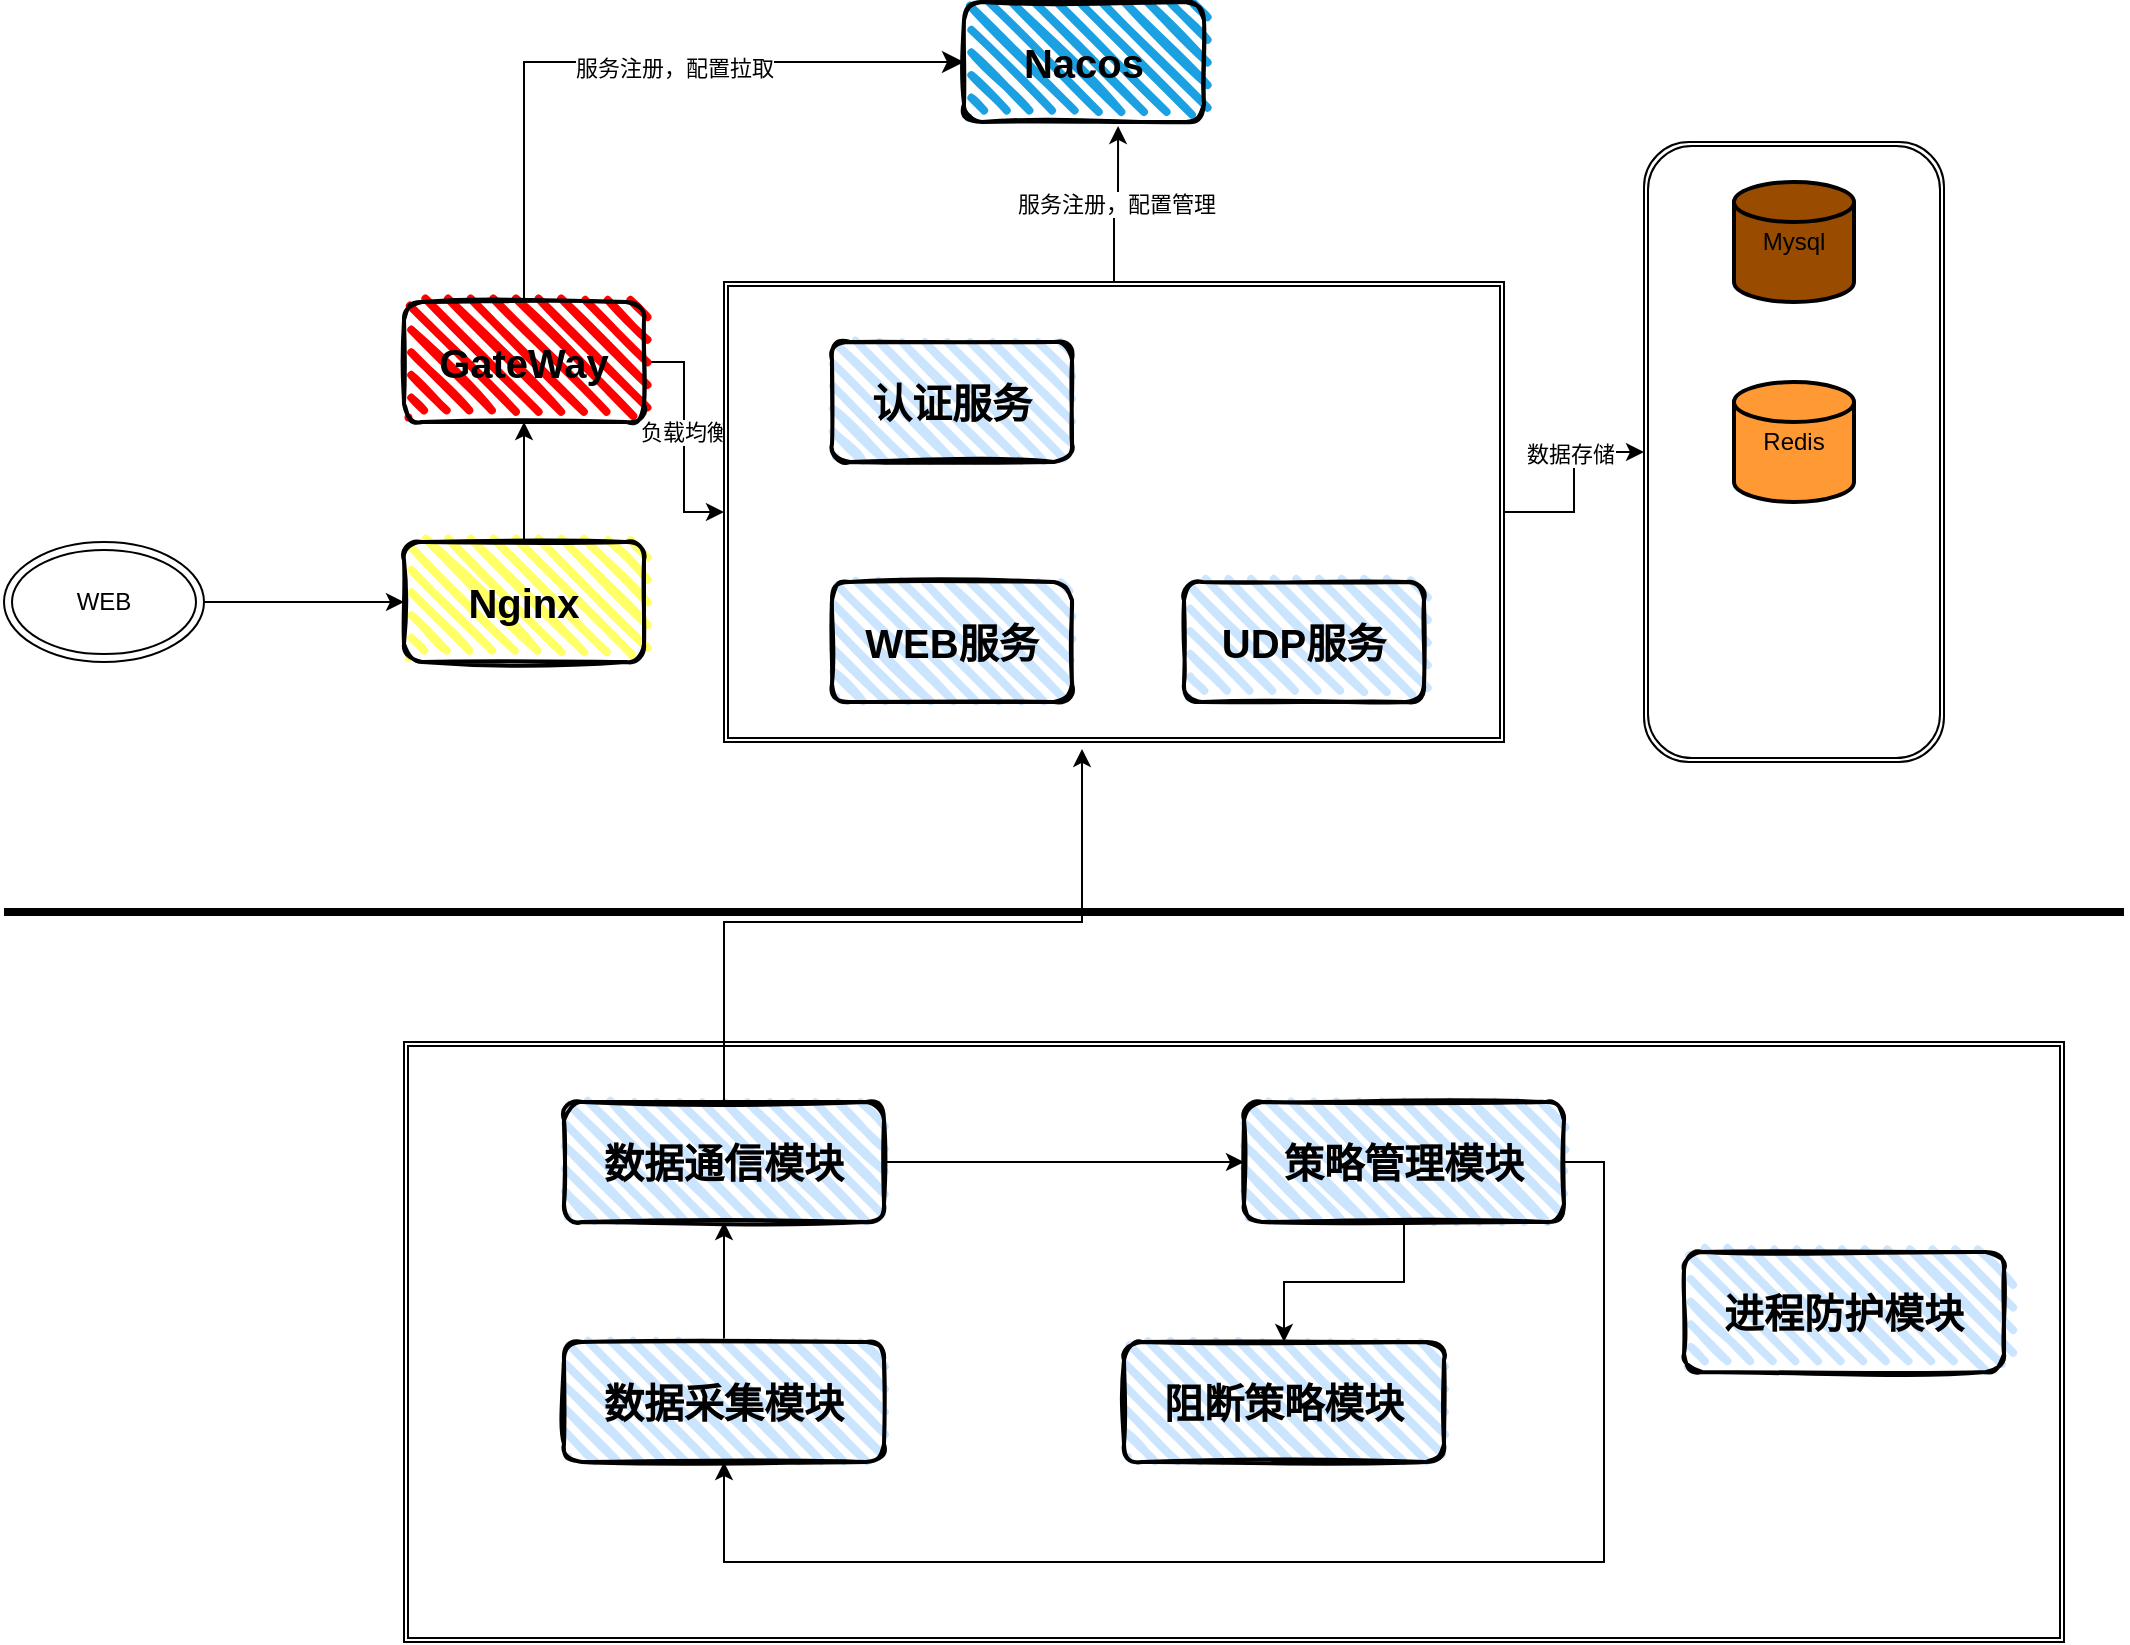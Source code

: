 <mxfile version="22.1.5" type="github" pages="2">
  <diagram name="servermanager" id="1PYGeIxA74oQ378EOJbM">
    <mxGraphModel dx="2864" dy="2242" grid="1" gridSize="10" guides="1" tooltips="1" connect="1" arrows="1" fold="1" page="1" pageScale="1" pageWidth="827" pageHeight="1169" math="0" shadow="0">
      <root>
        <mxCell id="0" />
        <mxCell id="1" parent="0" />
        <mxCell id="CSJZNhdlkeYWHEngXMV1-1" value="" style="line;strokeWidth=4;html=1;perimeter=backbonePerimeter;points=[];outlineConnect=0;" parent="1" vertex="1">
          <mxGeometry y="380" width="1060" height="10" as="geometry" />
        </mxCell>
        <mxCell id="CSJZNhdlkeYWHEngXMV1-3" value="&lt;font style=&quot;font-size: 20px;&quot;&gt;&lt;b&gt;Nacos&lt;/b&gt;&lt;/font&gt;" style="rounded=1;whiteSpace=wrap;html=1;strokeWidth=2;fillWeight=4;hachureGap=8;hachureAngle=45;fillColor=#1ba1e2;sketch=1;" parent="1" vertex="1">
          <mxGeometry x="480" y="-70" width="120" height="60" as="geometry" />
        </mxCell>
        <mxCell id="CSJZNhdlkeYWHEngXMV1-19" style="edgeStyle=orthogonalEdgeStyle;rounded=0;orthogonalLoop=1;jettySize=auto;html=1;exitX=1;exitY=0.5;exitDx=0;exitDy=0;" parent="1" source="CSJZNhdlkeYWHEngXMV1-4" target="CSJZNhdlkeYWHEngXMV1-12" edge="1">
          <mxGeometry relative="1" as="geometry" />
        </mxCell>
        <mxCell id="CSJZNhdlkeYWHEngXMV1-20" value="负载均衡" style="edgeLabel;html=1;align=center;verticalAlign=middle;resizable=0;points=[];" parent="CSJZNhdlkeYWHEngXMV1-19" vertex="1" connectable="0">
          <mxGeometry x="-0.043" relative="1" as="geometry">
            <mxPoint as="offset" />
          </mxGeometry>
        </mxCell>
        <mxCell id="CSJZNhdlkeYWHEngXMV1-4" value="&lt;font style=&quot;font-size: 20px;&quot;&gt;&lt;b&gt;GateWay&lt;/b&gt;&lt;/font&gt;" style="rounded=1;whiteSpace=wrap;html=1;strokeWidth=2;fillWeight=4;hachureGap=8;hachureAngle=45;fillColor=#FF0000;sketch=1;" parent="1" vertex="1">
          <mxGeometry x="200" y="80" width="120" height="60" as="geometry" />
        </mxCell>
        <mxCell id="CSJZNhdlkeYWHEngXMV1-8" style="edgeStyle=orthogonalEdgeStyle;rounded=0;orthogonalLoop=1;jettySize=auto;html=1;exitX=0.5;exitY=0;exitDx=0;exitDy=0;entryX=0.5;entryY=1;entryDx=0;entryDy=0;" parent="1" source="CSJZNhdlkeYWHEngXMV1-5" target="CSJZNhdlkeYWHEngXMV1-4" edge="1">
          <mxGeometry relative="1" as="geometry" />
        </mxCell>
        <mxCell id="CSJZNhdlkeYWHEngXMV1-5" value="&lt;font style=&quot;font-size: 20px;&quot;&gt;&lt;b&gt;Nginx&lt;/b&gt;&lt;/font&gt;" style="rounded=1;whiteSpace=wrap;html=1;strokeWidth=2;fillWeight=4;hachureGap=8;hachureAngle=45;fillColor=#FFFF66;sketch=1;" parent="1" vertex="1">
          <mxGeometry x="200" y="200" width="120" height="60" as="geometry" />
        </mxCell>
        <mxCell id="CSJZNhdlkeYWHEngXMV1-10" style="edgeStyle=orthogonalEdgeStyle;rounded=0;orthogonalLoop=1;jettySize=auto;html=1;entryX=0;entryY=0.5;entryDx=0;entryDy=0;" parent="1" source="CSJZNhdlkeYWHEngXMV1-9" target="CSJZNhdlkeYWHEngXMV1-5" edge="1">
          <mxGeometry relative="1" as="geometry" />
        </mxCell>
        <mxCell id="CSJZNhdlkeYWHEngXMV1-9" value="WEB" style="ellipse;shape=doubleEllipse;whiteSpace=wrap;html=1;" parent="1" vertex="1">
          <mxGeometry y="200" width="100" height="60" as="geometry" />
        </mxCell>
        <mxCell id="CSJZNhdlkeYWHEngXMV1-11" value="" style="edgeStyle=segmentEdgeStyle;endArrow=classic;html=1;curved=0;rounded=0;endSize=8;startSize=8;entryX=0;entryY=0.5;entryDx=0;entryDy=0;exitX=0.5;exitY=0;exitDx=0;exitDy=0;" parent="1" source="CSJZNhdlkeYWHEngXMV1-4" target="CSJZNhdlkeYWHEngXMV1-3" edge="1">
          <mxGeometry width="50" height="50" relative="1" as="geometry">
            <mxPoint x="390" y="170" as="sourcePoint" />
            <mxPoint x="440" y="120" as="targetPoint" />
            <Array as="points">
              <mxPoint x="260" y="-40" />
            </Array>
          </mxGeometry>
        </mxCell>
        <mxCell id="CSJZNhdlkeYWHEngXMV1-18" value="服务注册，配置拉取" style="edgeLabel;html=1;align=center;verticalAlign=middle;resizable=0;points=[];" parent="CSJZNhdlkeYWHEngXMV1-11" vertex="1" connectable="0">
          <mxGeometry x="0.147" y="-3" relative="1" as="geometry">
            <mxPoint as="offset" />
          </mxGeometry>
        </mxCell>
        <mxCell id="CSJZNhdlkeYWHEngXMV1-26" style="edgeStyle=orthogonalEdgeStyle;rounded=0;orthogonalLoop=1;jettySize=auto;html=1;exitX=1;exitY=0.5;exitDx=0;exitDy=0;entryX=0;entryY=0.5;entryDx=0;entryDy=0;" parent="1" source="CSJZNhdlkeYWHEngXMV1-12" target="CSJZNhdlkeYWHEngXMV1-22" edge="1">
          <mxGeometry relative="1" as="geometry" />
        </mxCell>
        <mxCell id="CSJZNhdlkeYWHEngXMV1-27" value="数据存储" style="edgeLabel;html=1;align=center;verticalAlign=middle;resizable=0;points=[];" parent="CSJZNhdlkeYWHEngXMV1-26" vertex="1" connectable="0">
          <mxGeometry x="0.28" y="2" relative="1" as="geometry">
            <mxPoint as="offset" />
          </mxGeometry>
        </mxCell>
        <mxCell id="CSJZNhdlkeYWHEngXMV1-12" value="" style="shape=ext;double=1;rounded=0;whiteSpace=wrap;html=1;" parent="1" vertex="1">
          <mxGeometry x="360" y="70" width="390" height="230" as="geometry" />
        </mxCell>
        <mxCell id="CSJZNhdlkeYWHEngXMV1-13" value="&lt;font style=&quot;font-size: 20px;&quot;&gt;&lt;b&gt;认证服务&lt;/b&gt;&lt;/font&gt;" style="rounded=1;whiteSpace=wrap;html=1;strokeWidth=2;fillWeight=4;hachureGap=8;hachureAngle=45;fillColor=#CCE5FF;sketch=1;" parent="1" vertex="1">
          <mxGeometry x="414" y="100" width="120" height="60" as="geometry" />
        </mxCell>
        <mxCell id="CSJZNhdlkeYWHEngXMV1-14" value="&lt;font style=&quot;font-size: 20px;&quot;&gt;&lt;b&gt;WEB服务&lt;/b&gt;&lt;/font&gt;" style="rounded=1;whiteSpace=wrap;html=1;strokeWidth=2;fillWeight=4;hachureGap=8;hachureAngle=45;fillColor=#CCE5FF;sketch=1;" parent="1" vertex="1">
          <mxGeometry x="414" y="220" width="120" height="60" as="geometry" />
        </mxCell>
        <mxCell id="CSJZNhdlkeYWHEngXMV1-16" style="edgeStyle=orthogonalEdgeStyle;rounded=0;orthogonalLoop=1;jettySize=auto;html=1;exitX=0.5;exitY=0;exitDx=0;exitDy=0;entryX=0.642;entryY=1.033;entryDx=0;entryDy=0;entryPerimeter=0;" parent="1" source="CSJZNhdlkeYWHEngXMV1-12" target="CSJZNhdlkeYWHEngXMV1-3" edge="1">
          <mxGeometry relative="1" as="geometry" />
        </mxCell>
        <mxCell id="CSJZNhdlkeYWHEngXMV1-17" value="服务注册，配置管理" style="edgeLabel;html=1;align=center;verticalAlign=middle;resizable=0;points=[];" parent="CSJZNhdlkeYWHEngXMV1-16" vertex="1" connectable="0">
          <mxGeometry x="0.023" y="-1" relative="1" as="geometry">
            <mxPoint as="offset" />
          </mxGeometry>
        </mxCell>
        <mxCell id="CSJZNhdlkeYWHEngXMV1-21" value="&lt;font style=&quot;font-size: 20px;&quot;&gt;&lt;b&gt;UDP服务&lt;/b&gt;&lt;/font&gt;" style="rounded=1;whiteSpace=wrap;html=1;strokeWidth=2;fillWeight=4;hachureGap=8;hachureAngle=45;fillColor=#CCE5FF;sketch=1;" parent="1" vertex="1">
          <mxGeometry x="590" y="220" width="120" height="60" as="geometry" />
        </mxCell>
        <mxCell id="CSJZNhdlkeYWHEngXMV1-22" value="" style="shape=ext;double=1;rounded=1;whiteSpace=wrap;html=1;" parent="1" vertex="1">
          <mxGeometry x="820" width="150" height="310" as="geometry" />
        </mxCell>
        <mxCell id="CSJZNhdlkeYWHEngXMV1-23" value="Mysql" style="strokeWidth=2;html=1;shape=mxgraph.flowchart.database;whiteSpace=wrap;fillColor=#994C00;" parent="1" vertex="1">
          <mxGeometry x="865" y="20" width="60" height="60" as="geometry" />
        </mxCell>
        <mxCell id="CSJZNhdlkeYWHEngXMV1-24" value="Redis" style="strokeWidth=2;html=1;shape=mxgraph.flowchart.database;whiteSpace=wrap;fillColor=#FF9933;" parent="1" vertex="1">
          <mxGeometry x="865" y="120" width="60" height="60" as="geometry" />
        </mxCell>
        <mxCell id="CSJZNhdlkeYWHEngXMV1-29" value="" style="shape=ext;double=1;rounded=0;whiteSpace=wrap;html=1;" parent="1" vertex="1">
          <mxGeometry x="200" y="450" width="830" height="300" as="geometry" />
        </mxCell>
        <mxCell id="CSJZNhdlkeYWHEngXMV1-36" style="edgeStyle=orthogonalEdgeStyle;rounded=0;orthogonalLoop=1;jettySize=auto;html=1;exitX=1;exitY=0.5;exitDx=0;exitDy=0;" parent="1" source="CSJZNhdlkeYWHEngXMV1-31" target="CSJZNhdlkeYWHEngXMV1-34" edge="1">
          <mxGeometry relative="1" as="geometry" />
        </mxCell>
        <mxCell id="CSJZNhdlkeYWHEngXMV1-31" value="&lt;font style=&quot;font-size: 20px;&quot;&gt;&lt;b&gt;数据通信模块&lt;/b&gt;&lt;/font&gt;" style="rounded=1;whiteSpace=wrap;html=1;strokeWidth=2;fillWeight=4;hachureGap=8;hachureAngle=45;fillColor=#CCE5FF;sketch=1;" parent="1" vertex="1">
          <mxGeometry x="280" y="480" width="160" height="60" as="geometry" />
        </mxCell>
        <mxCell id="CSJZNhdlkeYWHEngXMV1-43" style="edgeStyle=orthogonalEdgeStyle;rounded=0;orthogonalLoop=1;jettySize=auto;html=1;entryX=0.5;entryY=1;entryDx=0;entryDy=0;" parent="1" source="CSJZNhdlkeYWHEngXMV1-32" target="CSJZNhdlkeYWHEngXMV1-31" edge="1">
          <mxGeometry relative="1" as="geometry" />
        </mxCell>
        <mxCell id="CSJZNhdlkeYWHEngXMV1-32" value="&lt;font style=&quot;font-size: 20px;&quot;&gt;&lt;b&gt;数据采集模块&lt;/b&gt;&lt;/font&gt;" style="rounded=1;whiteSpace=wrap;html=1;strokeWidth=2;fillWeight=4;hachureGap=8;hachureAngle=45;fillColor=#CCE5FF;sketch=1;" parent="1" vertex="1">
          <mxGeometry x="280" y="600" width="160" height="60" as="geometry" />
        </mxCell>
        <mxCell id="CSJZNhdlkeYWHEngXMV1-33" value="&lt;font style=&quot;font-size: 20px;&quot;&gt;&lt;b&gt;阻断策略模块&lt;/b&gt;&lt;/font&gt;" style="rounded=1;whiteSpace=wrap;html=1;strokeWidth=2;fillWeight=4;hachureGap=8;hachureAngle=45;fillColor=#CCE5FF;sketch=1;" parent="1" vertex="1">
          <mxGeometry x="560" y="600" width="160" height="60" as="geometry" />
        </mxCell>
        <mxCell id="CSJZNhdlkeYWHEngXMV1-40" style="edgeStyle=orthogonalEdgeStyle;rounded=0;orthogonalLoop=1;jettySize=auto;html=1;" parent="1" source="CSJZNhdlkeYWHEngXMV1-34" target="CSJZNhdlkeYWHEngXMV1-32" edge="1">
          <mxGeometry relative="1" as="geometry">
            <Array as="points">
              <mxPoint x="800" y="510" />
              <mxPoint x="800" y="710" />
              <mxPoint x="360" y="710" />
            </Array>
          </mxGeometry>
        </mxCell>
        <mxCell id="CSJZNhdlkeYWHEngXMV1-41" style="edgeStyle=orthogonalEdgeStyle;rounded=0;orthogonalLoop=1;jettySize=auto;html=1;" parent="1" source="CSJZNhdlkeYWHEngXMV1-34" target="CSJZNhdlkeYWHEngXMV1-33" edge="1">
          <mxGeometry relative="1" as="geometry" />
        </mxCell>
        <mxCell id="CSJZNhdlkeYWHEngXMV1-34" value="&lt;font style=&quot;font-size: 20px;&quot;&gt;&lt;b&gt;策略管理模块&lt;/b&gt;&lt;/font&gt;" style="rounded=1;whiteSpace=wrap;html=1;strokeWidth=2;fillWeight=4;hachureGap=8;hachureAngle=45;fillColor=#CCE5FF;sketch=1;" parent="1" vertex="1">
          <mxGeometry x="620" y="480" width="160" height="60" as="geometry" />
        </mxCell>
        <mxCell id="CSJZNhdlkeYWHEngXMV1-35" style="edgeStyle=orthogonalEdgeStyle;rounded=0;orthogonalLoop=1;jettySize=auto;html=1;entryX=0.459;entryY=1.015;entryDx=0;entryDy=0;entryPerimeter=0;" parent="1" source="CSJZNhdlkeYWHEngXMV1-31" target="CSJZNhdlkeYWHEngXMV1-12" edge="1">
          <mxGeometry relative="1" as="geometry" />
        </mxCell>
        <mxCell id="CSJZNhdlkeYWHEngXMV1-38" value="&lt;font style=&quot;font-size: 20px;&quot;&gt;&lt;b&gt;进程防护模块&lt;/b&gt;&lt;/font&gt;" style="rounded=1;whiteSpace=wrap;html=1;strokeWidth=2;fillWeight=4;hachureGap=8;hachureAngle=45;fillColor=#CCE5FF;sketch=1;" parent="1" vertex="1">
          <mxGeometry x="840" y="555" width="160" height="60" as="geometry" />
        </mxCell>
      </root>
    </mxGraphModel>
  </diagram>
  <diagram id="IbFVT262c5bF1gaME0Jv" name="sales-ai-platform">
    <mxGraphModel dx="2037" dy="2242" grid="1" gridSize="10" guides="1" tooltips="1" connect="1" arrows="1" fold="1" page="1" pageScale="1" pageWidth="827" pageHeight="1169" math="0" shadow="0">
      <root>
        <mxCell id="0" />
        <mxCell id="1" parent="0" />
        <mxCell id="2zUQig4dvbc7xnsySpAz-34" style="edgeStyle=orthogonalEdgeStyle;rounded=0;orthogonalLoop=1;jettySize=auto;html=1;entryX=0.5;entryY=1;entryDx=0;entryDy=0;fontFamily=Helvetica;fontSize=12;fontColor=default;shape=flexArrow;" edge="1" parent="1" source="2zUQig4dvbc7xnsySpAz-13" target="2zUQig4dvbc7xnsySpAz-30">
          <mxGeometry relative="1" as="geometry" />
        </mxCell>
        <mxCell id="2zUQig4dvbc7xnsySpAz-38" style="rounded=0;orthogonalLoop=1;jettySize=auto;html=1;exitX=0.5;exitY=1;exitDx=0;exitDy=0;entryX=1;entryY=0.5;entryDx=0;entryDy=0;fontFamily=Helvetica;fontSize=12;fontColor=default;" edge="1" parent="1" source="2zUQig4dvbc7xnsySpAz-13" target="2zUQig4dvbc7xnsySpAz-35">
          <mxGeometry relative="1" as="geometry" />
        </mxCell>
        <mxCell id="2zUQig4dvbc7xnsySpAz-39" value="log" style="edgeLabel;html=1;align=center;verticalAlign=middle;resizable=0;points=[];fontSize=12;fontFamily=Helvetica;fontColor=default;" vertex="1" connectable="0" parent="2zUQig4dvbc7xnsySpAz-38">
          <mxGeometry x="0.059" y="5" relative="1" as="geometry">
            <mxPoint as="offset" />
          </mxGeometry>
        </mxCell>
        <mxCell id="2zUQig4dvbc7xnsySpAz-49" style="edgeStyle=orthogonalEdgeStyle;rounded=0;orthogonalLoop=1;jettySize=auto;html=1;exitX=1;exitY=0.5;exitDx=0;exitDy=0;fontFamily=Helvetica;fontSize=12;fontColor=default;" edge="1" parent="1" source="2zUQig4dvbc7xnsySpAz-13" target="2zUQig4dvbc7xnsySpAz-48">
          <mxGeometry relative="1" as="geometry">
            <Array as="points">
              <mxPoint x="1010" y="400" />
            </Array>
          </mxGeometry>
        </mxCell>
        <mxCell id="2zUQig4dvbc7xnsySpAz-58" style="edgeStyle=orthogonalEdgeStyle;rounded=0;orthogonalLoop=1;jettySize=auto;html=1;exitX=1;exitY=0.25;exitDx=0;exitDy=0;entryX=0;entryY=0.5;entryDx=0;entryDy=0;fontFamily=Helvetica;fontSize=12;fontColor=default;" edge="1" parent="1" source="2zUQig4dvbc7xnsySpAz-13" target="2zUQig4dvbc7xnsySpAz-51">
          <mxGeometry relative="1" as="geometry">
            <Array as="points">
              <mxPoint x="1010" y="220" />
            </Array>
          </mxGeometry>
        </mxCell>
        <mxCell id="2zUQig4dvbc7xnsySpAz-13" value="" style="rounded=1;whiteSpace=wrap;html=1;strokeWidth=2;fillWeight=4;hachureGap=8;hachureAngle=45;fillColor=#1ba1e2;sketch=1;" vertex="1" parent="1">
          <mxGeometry x="570" y="140" width="440" height="300" as="geometry" />
        </mxCell>
        <mxCell id="2zUQig4dvbc7xnsySpAz-4" style="edgeStyle=orthogonalEdgeStyle;rounded=0;orthogonalLoop=1;jettySize=auto;html=1;exitX=1;exitY=0.5;exitDx=0;exitDy=0;entryX=0;entryY=0.5;entryDx=0;entryDy=0;" edge="1" parent="1" source="2zUQig4dvbc7xnsySpAz-2" target="2zUQig4dvbc7xnsySpAz-3">
          <mxGeometry relative="1" as="geometry" />
        </mxCell>
        <mxCell id="2zUQig4dvbc7xnsySpAz-2" value="web" style="ellipse;shape=doubleEllipse;whiteSpace=wrap;html=1;" vertex="1" parent="1">
          <mxGeometry x="21" y="259" width="100" height="60" as="geometry" />
        </mxCell>
        <mxCell id="2zUQig4dvbc7xnsySpAz-9" style="edgeStyle=orthogonalEdgeStyle;rounded=0;orthogonalLoop=1;jettySize=auto;html=1;entryX=0;entryY=0.5;entryDx=0;entryDy=0;" edge="1" parent="1" source="2zUQig4dvbc7xnsySpAz-3" target="2zUQig4dvbc7xnsySpAz-8">
          <mxGeometry relative="1" as="geometry" />
        </mxCell>
        <mxCell id="2zUQig4dvbc7xnsySpAz-3" value="web application firewall" style="rounded=1;whiteSpace=wrap;html=1;strokeWidth=2;fillWeight=4;hachureGap=8;hachureAngle=45;fillColor=#E6E6E6;sketch=1;" vertex="1" parent="1">
          <mxGeometry x="191" y="259" width="120" height="60" as="geometry" />
        </mxCell>
        <mxCell id="2zUQig4dvbc7xnsySpAz-6" style="edgeStyle=orthogonalEdgeStyle;rounded=0;orthogonalLoop=1;jettySize=auto;html=1;exitX=1;exitY=0.5;exitDx=0;exitDy=0;" edge="1" parent="1" source="2zUQig4dvbc7xnsySpAz-5" target="2zUQig4dvbc7xnsySpAz-3">
          <mxGeometry relative="1" as="geometry" />
        </mxCell>
        <mxCell id="2zUQig4dvbc7xnsySpAz-5" value="win client" style="ellipse;shape=doubleEllipse;whiteSpace=wrap;html=1;" vertex="1" parent="1">
          <mxGeometry x="21" y="349" width="100" height="60" as="geometry" />
        </mxCell>
        <mxCell id="2zUQig4dvbc7xnsySpAz-16" style="edgeStyle=orthogonalEdgeStyle;rounded=0;orthogonalLoop=1;jettySize=auto;html=1;exitX=1;exitY=0.5;exitDx=0;exitDy=0;entryX=0;entryY=0.5;entryDx=0;entryDy=0;fontFamily=Helvetica;fontSize=12;fontColor=default;" edge="1" parent="1" source="2zUQig4dvbc7xnsySpAz-8" target="2zUQig4dvbc7xnsySpAz-14">
          <mxGeometry relative="1" as="geometry" />
        </mxCell>
        <mxCell id="2zUQig4dvbc7xnsySpAz-36" style="edgeStyle=orthogonalEdgeStyle;rounded=0;orthogonalLoop=1;jettySize=auto;html=1;fontFamily=Helvetica;fontSize=12;fontColor=default;" edge="1" parent="1" source="2zUQig4dvbc7xnsySpAz-8" target="2zUQig4dvbc7xnsySpAz-35">
          <mxGeometry relative="1" as="geometry" />
        </mxCell>
        <mxCell id="2zUQig4dvbc7xnsySpAz-37" value="log" style="edgeLabel;html=1;align=center;verticalAlign=middle;resizable=0;points=[];fontSize=12;fontFamily=Helvetica;fontColor=default;" vertex="1" connectable="0" parent="2zUQig4dvbc7xnsySpAz-36">
          <mxGeometry x="-0.16" y="4" relative="1" as="geometry">
            <mxPoint as="offset" />
          </mxGeometry>
        </mxCell>
        <mxCell id="2zUQig4dvbc7xnsySpAz-61" style="edgeStyle=orthogonalEdgeStyle;rounded=0;orthogonalLoop=1;jettySize=auto;html=1;fontFamily=Helvetica;fontSize=12;fontColor=default;" edge="1" parent="1" source="2zUQig4dvbc7xnsySpAz-8" target="2zUQig4dvbc7xnsySpAz-10">
          <mxGeometry relative="1" as="geometry">
            <Array as="points">
              <mxPoint x="555" y="289" />
              <mxPoint x="555" y="200" />
            </Array>
          </mxGeometry>
        </mxCell>
        <mxCell id="2zUQig4dvbc7xnsySpAz-8" value="Nginx网关" style="shape=ext;double=1;rounded=1;whiteSpace=wrap;html=1;" vertex="1" parent="1">
          <mxGeometry x="391" y="259" width="120" height="60" as="geometry" />
        </mxCell>
        <mxCell id="2zUQig4dvbc7xnsySpAz-10" value="vue admin" style="shape=ext;double=1;rounded=1;whiteSpace=wrap;html=1;" vertex="1" parent="1">
          <mxGeometry x="600" y="170" width="120" height="60" as="geometry" />
        </mxCell>
        <mxCell id="2zUQig4dvbc7xnsySpAz-14" value="Java web server" style="shape=ext;double=1;rounded=1;whiteSpace=wrap;html=1;" vertex="1" parent="1">
          <mxGeometry x="600" y="260" width="120" height="60" as="geometry" />
        </mxCell>
        <mxCell id="2zUQig4dvbc7xnsySpAz-21" style="edgeStyle=orthogonalEdgeStyle;rounded=0;orthogonalLoop=1;jettySize=auto;html=1;exitX=1;exitY=0.5;exitDx=0;exitDy=0;entryX=0;entryY=0.5;entryDx=0;entryDy=0;fontFamily=Helvetica;fontSize=12;fontColor=default;" edge="1" parent="1" source="2zUQig4dvbc7xnsySpAz-15" target="2zUQig4dvbc7xnsySpAz-20">
          <mxGeometry relative="1" as="geometry" />
        </mxCell>
        <mxCell id="2zUQig4dvbc7xnsySpAz-15" value="voicecollect api" style="shape=ext;double=1;rounded=1;whiteSpace=wrap;html=1;" vertex="1" parent="1">
          <mxGeometry x="600" y="350" width="120" height="60" as="geometry" />
        </mxCell>
        <mxCell id="2zUQig4dvbc7xnsySpAz-17" style="edgeStyle=orthogonalEdgeStyle;rounded=0;orthogonalLoop=1;jettySize=auto;html=1;entryX=-0.008;entryY=0.65;entryDx=0;entryDy=0;entryPerimeter=0;fontFamily=Helvetica;fontSize=12;fontColor=default;" edge="1" parent="1" source="2zUQig4dvbc7xnsySpAz-8" target="2zUQig4dvbc7xnsySpAz-15">
          <mxGeometry relative="1" as="geometry" />
        </mxCell>
        <mxCell id="2zUQig4dvbc7xnsySpAz-25" style="edgeStyle=orthogonalEdgeStyle;rounded=0;orthogonalLoop=1;jettySize=auto;html=1;fontFamily=Helvetica;fontSize=12;fontColor=default;" edge="1" parent="1" source="2zUQig4dvbc7xnsySpAz-20" target="2zUQig4dvbc7xnsySpAz-24">
          <mxGeometry relative="1" as="geometry" />
        </mxCell>
        <mxCell id="2zUQig4dvbc7xnsySpAz-20" value="voicecollect rpc" style="shape=ext;double=1;rounded=1;whiteSpace=wrap;html=1;" vertex="1" parent="1">
          <mxGeometry x="820" y="350" width="120" height="60" as="geometry" />
        </mxCell>
        <mxCell id="2zUQig4dvbc7xnsySpAz-24" value="voiceWhisper rpc" style="shape=ext;double=1;rounded=1;whiteSpace=wrap;html=1;" vertex="1" parent="1">
          <mxGeometry x="820" y="210" width="120" height="60" as="geometry" />
        </mxCell>
        <mxCell id="2zUQig4dvbc7xnsySpAz-26" value="voicecollect rpc" style="shape=ext;double=1;rounded=1;whiteSpace=wrap;html=1;" vertex="1" parent="1">
          <mxGeometry x="827" y="340" width="120" height="60" as="geometry" />
        </mxCell>
        <mxCell id="2zUQig4dvbc7xnsySpAz-27" value="voiceWhisper rpc" style="shape=ext;double=1;rounded=1;whiteSpace=wrap;html=1;" vertex="1" parent="1">
          <mxGeometry x="827" y="200" width="120" height="60" as="geometry" />
        </mxCell>
        <mxCell id="2zUQig4dvbc7xnsySpAz-28" value="voicecollect rpc" style="shape=ext;double=1;rounded=1;whiteSpace=wrap;html=1;" vertex="1" parent="1">
          <mxGeometry x="840" y="330" width="120" height="60" as="geometry" />
        </mxCell>
        <mxCell id="2zUQig4dvbc7xnsySpAz-29" value="voiceWhisper rpc" style="shape=ext;double=1;rounded=1;whiteSpace=wrap;html=1;" vertex="1" parent="1">
          <mxGeometry x="840" y="190" width="120" height="60" as="geometry" />
        </mxCell>
        <mxCell id="2zUQig4dvbc7xnsySpAz-30" value="" style="rounded=1;whiteSpace=wrap;html=1;strokeWidth=2;fillWeight=4;hachureGap=8;hachureAngle=45;fillColor=#FF3333;sketch=1;strokeColor=default;align=center;verticalAlign=middle;fontFamily=Helvetica;fontSize=12;fontColor=default;" vertex="1" parent="1">
          <mxGeometry x="580" y="-20" width="420" height="110" as="geometry" />
        </mxCell>
        <mxCell id="2zUQig4dvbc7xnsySpAz-31" value="Doris cluster" style="shape=ext;double=1;rounded=1;whiteSpace=wrap;html=1;" vertex="1" parent="1">
          <mxGeometry x="610" y="5" width="120" height="60" as="geometry" />
        </mxCell>
        <mxCell id="2zUQig4dvbc7xnsySpAz-32" value="Redis cluster" style="shape=ext;double=1;rounded=1;whiteSpace=wrap;html=1;" vertex="1" parent="1">
          <mxGeometry x="840" y="5" width="120" height="60" as="geometry" />
        </mxCell>
        <mxCell id="2zUQig4dvbc7xnsySpAz-44" style="edgeStyle=orthogonalEdgeStyle;rounded=0;orthogonalLoop=1;jettySize=auto;html=1;fontFamily=Helvetica;fontSize=12;fontColor=default;" edge="1" parent="1" source="2zUQig4dvbc7xnsySpAz-35" target="2zUQig4dvbc7xnsySpAz-40">
          <mxGeometry relative="1" as="geometry" />
        </mxCell>
        <mxCell id="2zUQig4dvbc7xnsySpAz-35" value="filebeat" style="shape=ext;double=1;rounded=1;whiteSpace=wrap;html=1;" vertex="1" parent="1">
          <mxGeometry x="390" y="451" width="120" height="60" as="geometry" />
        </mxCell>
        <mxCell id="2zUQig4dvbc7xnsySpAz-45" style="edgeStyle=orthogonalEdgeStyle;rounded=0;orthogonalLoop=1;jettySize=auto;html=1;fontFamily=Helvetica;fontSize=12;fontColor=default;" edge="1" parent="1" source="2zUQig4dvbc7xnsySpAz-40">
          <mxGeometry relative="1" as="geometry">
            <mxPoint x="620" y="601" as="targetPoint" />
          </mxGeometry>
        </mxCell>
        <mxCell id="2zUQig4dvbc7xnsySpAz-40" value="kafka" style="shape=ext;double=1;rounded=1;whiteSpace=wrap;html=1;" vertex="1" parent="1">
          <mxGeometry x="390" y="571" width="120" height="60" as="geometry" />
        </mxCell>
        <mxCell id="2zUQig4dvbc7xnsySpAz-46" style="edgeStyle=orthogonalEdgeStyle;rounded=0;orthogonalLoop=1;jettySize=auto;html=1;entryX=0;entryY=0.5;entryDx=0;entryDy=0;fontFamily=Helvetica;fontSize=12;fontColor=default;" edge="1" parent="1" source="2zUQig4dvbc7xnsySpAz-41" target="2zUQig4dvbc7xnsySpAz-42">
          <mxGeometry relative="1" as="geometry" />
        </mxCell>
        <mxCell id="2zUQig4dvbc7xnsySpAz-55" value="store" style="edgeLabel;html=1;align=center;verticalAlign=middle;resizable=0;points=[];fontSize=12;fontFamily=Helvetica;fontColor=default;" vertex="1" connectable="0" parent="2zUQig4dvbc7xnsySpAz-46">
          <mxGeometry x="0.137" relative="1" as="geometry">
            <mxPoint as="offset" />
          </mxGeometry>
        </mxCell>
        <mxCell id="2zUQig4dvbc7xnsySpAz-41" value="go-stash" style="shape=ext;double=1;rounded=1;whiteSpace=wrap;html=1;" vertex="1" parent="1">
          <mxGeometry x="630" y="571" width="120" height="60" as="geometry" />
        </mxCell>
        <mxCell id="2zUQig4dvbc7xnsySpAz-47" style="edgeStyle=orthogonalEdgeStyle;rounded=0;orthogonalLoop=1;jettySize=auto;html=1;exitX=1;exitY=0.5;exitDx=0;exitDy=0;entryX=0;entryY=0.5;entryDx=0;entryDy=0;fontFamily=Helvetica;fontSize=12;fontColor=default;" edge="1" parent="1" source="2zUQig4dvbc7xnsySpAz-42" target="2zUQig4dvbc7xnsySpAz-43">
          <mxGeometry relative="1" as="geometry" />
        </mxCell>
        <mxCell id="2zUQig4dvbc7xnsySpAz-42" value="ES" style="shape=ext;double=1;rounded=1;whiteSpace=wrap;html=1;" vertex="1" parent="1">
          <mxGeometry x="1100" y="571" width="120" height="60" as="geometry" />
        </mxCell>
        <mxCell id="2zUQig4dvbc7xnsySpAz-43" value="kibana" style="shape=ext;double=1;rounded=1;whiteSpace=wrap;html=1;" vertex="1" parent="1">
          <mxGeometry x="1330" y="571" width="120" height="60" as="geometry" />
        </mxCell>
        <mxCell id="2zUQig4dvbc7xnsySpAz-50" style="edgeStyle=orthogonalEdgeStyle;rounded=0;orthogonalLoop=1;jettySize=auto;html=1;exitX=0.5;exitY=1;exitDx=0;exitDy=0;fontFamily=Helvetica;fontSize=12;fontColor=default;" edge="1" parent="1" source="2zUQig4dvbc7xnsySpAz-48" target="2zUQig4dvbc7xnsySpAz-42">
          <mxGeometry relative="1" as="geometry">
            <Array as="points">
              <mxPoint x="1110" y="560" />
              <mxPoint x="1110" y="560" />
            </Array>
          </mxGeometry>
        </mxCell>
        <mxCell id="2zUQig4dvbc7xnsySpAz-54" value="store" style="edgeLabel;html=1;align=center;verticalAlign=middle;resizable=0;points=[];fontSize=12;fontFamily=Helvetica;fontColor=default;" vertex="1" connectable="0" parent="2zUQig4dvbc7xnsySpAz-50">
          <mxGeometry x="-0.271" relative="1" as="geometry">
            <mxPoint as="offset" />
          </mxGeometry>
        </mxCell>
        <mxCell id="2zUQig4dvbc7xnsySpAz-48" value="jaeger" style="shape=ext;double=1;rounded=1;whiteSpace=wrap;html=1;" vertex="1" parent="1">
          <mxGeometry x="1050" y="370" width="120" height="60" as="geometry" />
        </mxCell>
        <mxCell id="2zUQig4dvbc7xnsySpAz-52" style="edgeStyle=orthogonalEdgeStyle;rounded=0;orthogonalLoop=1;jettySize=auto;html=1;entryX=0.75;entryY=0;entryDx=0;entryDy=0;fontFamily=Helvetica;fontSize=12;fontColor=default;" edge="1" parent="1" source="2zUQig4dvbc7xnsySpAz-51" target="2zUQig4dvbc7xnsySpAz-42">
          <mxGeometry relative="1" as="geometry" />
        </mxCell>
        <mxCell id="2zUQig4dvbc7xnsySpAz-53" value="store" style="edgeLabel;html=1;align=center;verticalAlign=middle;resizable=0;points=[];fontSize=12;fontFamily=Helvetica;fontColor=default;" vertex="1" connectable="0" parent="2zUQig4dvbc7xnsySpAz-52">
          <mxGeometry x="-0.24" y="-2" relative="1" as="geometry">
            <mxPoint as="offset" />
          </mxGeometry>
        </mxCell>
        <mxCell id="2zUQig4dvbc7xnsySpAz-57" style="edgeStyle=orthogonalEdgeStyle;rounded=0;orthogonalLoop=1;jettySize=auto;html=1;exitX=1;exitY=0.5;exitDx=0;exitDy=0;entryX=0;entryY=0.5;entryDx=0;entryDy=0;fontFamily=Helvetica;fontSize=12;fontColor=default;" edge="1" parent="1" source="2zUQig4dvbc7xnsySpAz-51" target="2zUQig4dvbc7xnsySpAz-56">
          <mxGeometry relative="1" as="geometry" />
        </mxCell>
        <mxCell id="2zUQig4dvbc7xnsySpAz-51" value="prometheus" style="shape=ext;double=1;rounded=1;whiteSpace=wrap;html=1;" vertex="1" parent="1">
          <mxGeometry x="1130" y="190" width="120" height="60" as="geometry" />
        </mxCell>
        <mxCell id="2zUQig4dvbc7xnsySpAz-56" value="grafana" style="shape=ext;double=1;rounded=1;whiteSpace=wrap;html=1;" vertex="1" parent="1">
          <mxGeometry x="1330" y="190" width="120" height="60" as="geometry" />
        </mxCell>
      </root>
    </mxGraphModel>
  </diagram>
</mxfile>
